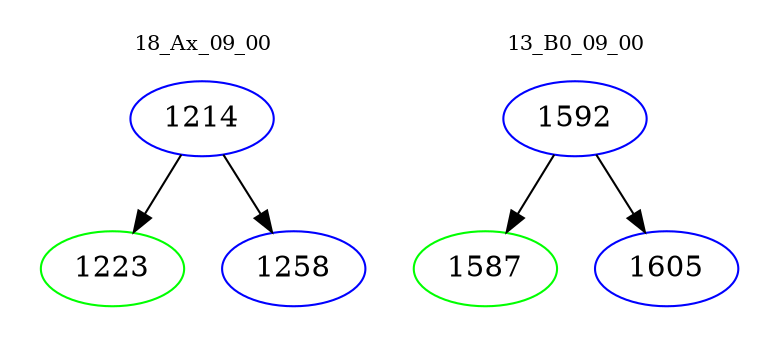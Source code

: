 digraph{
subgraph cluster_0 {
color = white
label = "18_Ax_09_00";
fontsize=10;
T0_1214 [label="1214", color="blue"]
T0_1214 -> T0_1223 [color="black"]
T0_1223 [label="1223", color="green"]
T0_1214 -> T0_1258 [color="black"]
T0_1258 [label="1258", color="blue"]
}
subgraph cluster_1 {
color = white
label = "13_B0_09_00";
fontsize=10;
T1_1592 [label="1592", color="blue"]
T1_1592 -> T1_1587 [color="black"]
T1_1587 [label="1587", color="green"]
T1_1592 -> T1_1605 [color="black"]
T1_1605 [label="1605", color="blue"]
}
}

